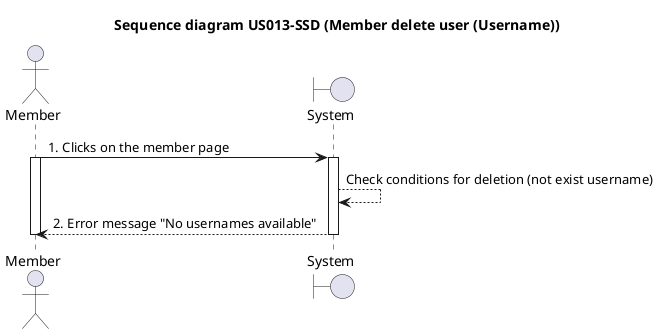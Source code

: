 @startuml US013-SSD

title Sequence diagram US013-SSD (Member delete user (Username))

actor Member
boundary System

Member -> System: 1. Clicks on the member page
activate Member
activate System 
System --> System: Check conditions for deletion (not exist username)
System --> Member: 2. Error message "No usernames available"


deactivate System
deactivate Member

@enduml